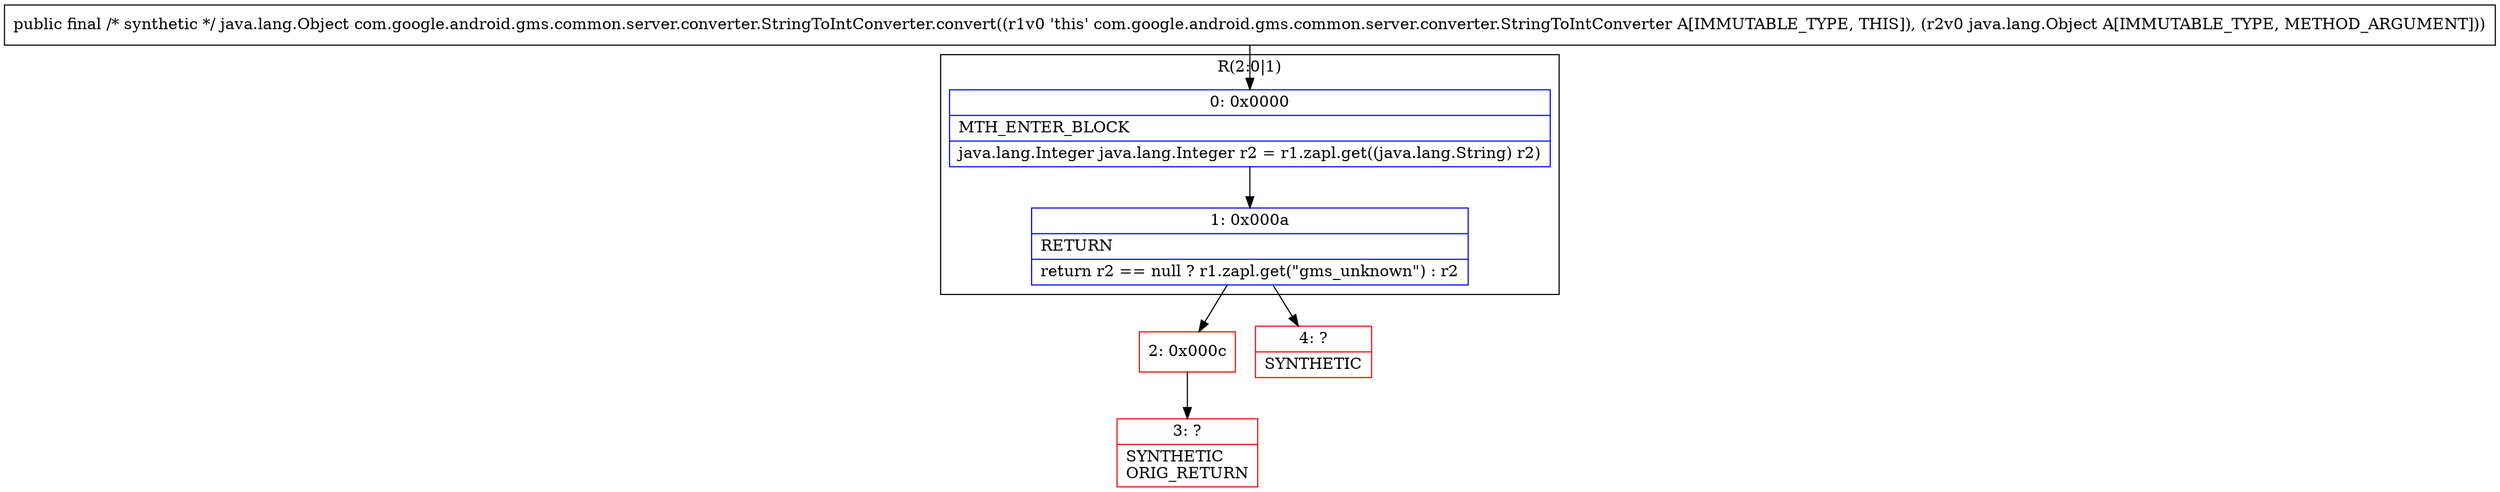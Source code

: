 digraph "CFG forcom.google.android.gms.common.server.converter.StringToIntConverter.convert(Ljava\/lang\/Object;)Ljava\/lang\/Object;" {
subgraph cluster_Region_1824473528 {
label = "R(2:0|1)";
node [shape=record,color=blue];
Node_0 [shape=record,label="{0\:\ 0x0000|MTH_ENTER_BLOCK\l|java.lang.Integer java.lang.Integer r2 = r1.zapl.get((java.lang.String) r2)\l}"];
Node_1 [shape=record,label="{1\:\ 0x000a|RETURN\l|return r2 == null ? r1.zapl.get(\"gms_unknown\") : r2\l}"];
}
Node_2 [shape=record,color=red,label="{2\:\ 0x000c}"];
Node_3 [shape=record,color=red,label="{3\:\ ?|SYNTHETIC\lORIG_RETURN\l}"];
Node_4 [shape=record,color=red,label="{4\:\ ?|SYNTHETIC\l}"];
MethodNode[shape=record,label="{public final \/* synthetic *\/ java.lang.Object com.google.android.gms.common.server.converter.StringToIntConverter.convert((r1v0 'this' com.google.android.gms.common.server.converter.StringToIntConverter A[IMMUTABLE_TYPE, THIS]), (r2v0 java.lang.Object A[IMMUTABLE_TYPE, METHOD_ARGUMENT])) }"];
MethodNode -> Node_0;
Node_0 -> Node_1;
Node_1 -> Node_2;
Node_1 -> Node_4;
Node_2 -> Node_3;
}

